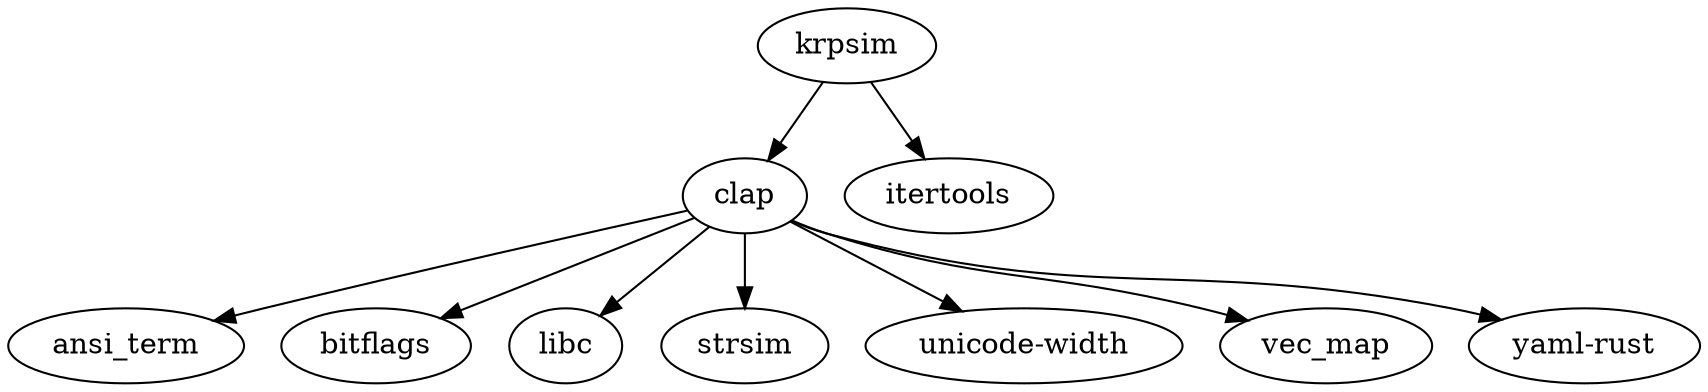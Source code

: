 digraph dependencies {
	N0[label="krpsim"];
	N1[label="clap"];
	N2[label="itertools"];
	N3[label="ansi_term"];
	N4[label="bitflags"];
	N5[label="libc"];
	N6[label="strsim"];
	N7[label="unicode-width"];
	N8[label="vec_map"];
	N9[label="yaml-rust"];
	N0 -> N1[label=""];
	N0 -> N2[label=""];
	N1 -> N3[label=""];
	N1 -> N4[label=""];
	N1 -> N5[label=""];
	N1 -> N6[label=""];
	N1 -> N7[label=""];
	N1 -> N8[label=""];
	N1 -> N9[label=""];
}
